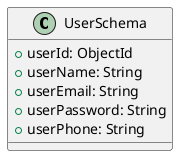 @startuml
class UserSchema {
  +userId: ObjectId
  +userName: String
  +userEmail: String
  +userPassword: String
  +userPhone: String
}
@enduml